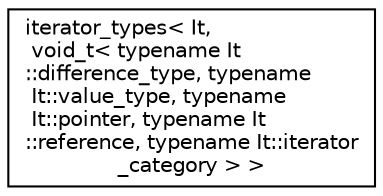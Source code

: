 digraph "Graphical Class Hierarchy"
{
 // LATEX_PDF_SIZE
  edge [fontname="Helvetica",fontsize="10",labelfontname="Helvetica",labelfontsize="10"];
  node [fontname="Helvetica",fontsize="10",shape=record];
  rankdir="LR";
  Node0 [label="iterator_types\< It,\l void_t\< typename It\l::difference_type, typename\l It::value_type, typename\l It::pointer, typename It\l::reference, typename It::iterator\l_category \> \>",height=0.2,width=0.4,color="black", fillcolor="white", style="filled",URL="$structdetail_1_1iterator__types_3_01It_00_01void__t_3_01typename_01It_1_1difference__type_00_01tce77e1bdc2e5b392df295e4bdf270278.html",tooltip=" "];
}
